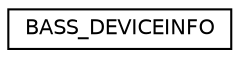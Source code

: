 digraph "Graphical Class Hierarchy"
{
 // LATEX_PDF_SIZE
  edge [fontname="Helvetica",fontsize="10",labelfontname="Helvetica",labelfontsize="10"];
  node [fontname="Helvetica",fontsize="10",shape=record];
  rankdir="LR";
  Node0 [label="BASS_DEVICEINFO",height=0.2,width=0.4,color="black", fillcolor="white", style="filled",URL="$struct_b_a_s_s___d_e_v_i_c_e_i_n_f_o.html",tooltip=" "];
}
